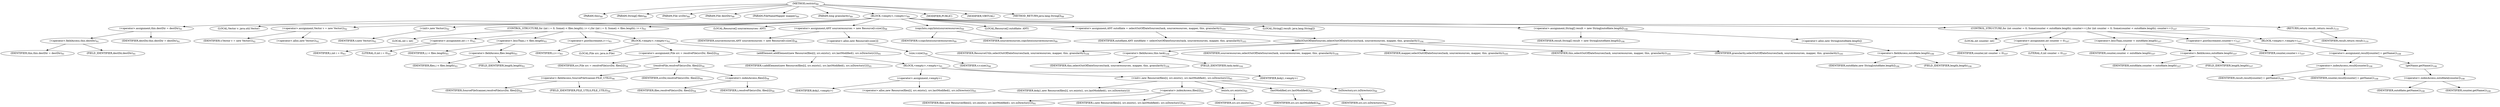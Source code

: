 digraph "restrict" {  
"71" [label = <(METHOD,restrict)<SUB>88</SUB>> ]
"8" [label = <(PARAM,this)<SUB>88</SUB>> ]
"72" [label = <(PARAM,String[] files)<SUB>88</SUB>> ]
"73" [label = <(PARAM,File srcDir)<SUB>88</SUB>> ]
"74" [label = <(PARAM,File destDir)<SUB>88</SUB>> ]
"75" [label = <(PARAM,FileNameMapper mapper)<SUB>89</SUB>> ]
"76" [label = <(PARAM,long granularity)<SUB>89</SUB>> ]
"77" [label = <(BLOCK,&lt;empty&gt;,&lt;empty&gt;)<SUB>89</SUB>> ]
"78" [label = <(&lt;operator&gt;.assignment,this.destDir = destDir)<SUB>91</SUB>> ]
"79" [label = <(&lt;operator&gt;.fieldAccess,this.destDir)<SUB>91</SUB>> ]
"7" [label = <(IDENTIFIER,this,this.destDir = destDir)<SUB>91</SUB>> ]
"80" [label = <(FIELD_IDENTIFIER,destDir,destDir)<SUB>91</SUB>> ]
"81" [label = <(IDENTIFIER,destDir,this.destDir = destDir)<SUB>91</SUB>> ]
"10" [label = <(LOCAL,Vector v: java.util.Vector)> ]
"82" [label = <(&lt;operator&gt;.assignment,Vector v = new Vector())<SUB>92</SUB>> ]
"83" [label = <(IDENTIFIER,v,Vector v = new Vector())<SUB>92</SUB>> ]
"84" [label = <(&lt;operator&gt;.alloc,new Vector())<SUB>92</SUB>> ]
"85" [label = <(&lt;init&gt;,new Vector())<SUB>92</SUB>> ]
"9" [label = <(IDENTIFIER,v,new Vector())<SUB>92</SUB>> ]
"86" [label = <(CONTROL_STRUCTURE,for (int i = 0; Some(i &lt; files.length); i++),for (int i = 0; Some(i &lt; files.length); i++))<SUB>93</SUB>> ]
"87" [label = <(LOCAL,int i: int)> ]
"88" [label = <(&lt;operator&gt;.assignment,int i = 0)<SUB>93</SUB>> ]
"89" [label = <(IDENTIFIER,i,int i = 0)<SUB>93</SUB>> ]
"90" [label = <(LITERAL,0,int i = 0)<SUB>93</SUB>> ]
"91" [label = <(&lt;operator&gt;.lessThan,i &lt; files.length)<SUB>93</SUB>> ]
"92" [label = <(IDENTIFIER,i,i &lt; files.length)<SUB>93</SUB>> ]
"93" [label = <(&lt;operator&gt;.fieldAccess,files.length)<SUB>93</SUB>> ]
"94" [label = <(IDENTIFIER,files,i &lt; files.length)<SUB>93</SUB>> ]
"95" [label = <(FIELD_IDENTIFIER,length,length)<SUB>93</SUB>> ]
"96" [label = <(&lt;operator&gt;.postIncrement,i++)<SUB>93</SUB>> ]
"97" [label = <(IDENTIFIER,i,i++)<SUB>93</SUB>> ]
"98" [label = <(BLOCK,&lt;empty&gt;,&lt;empty&gt;)<SUB>93</SUB>> ]
"99" [label = <(LOCAL,File src: java.io.File)> ]
"100" [label = <(&lt;operator&gt;.assignment,File src = resolveFile(srcDir, files[i]))<SUB>94</SUB>> ]
"101" [label = <(IDENTIFIER,src,File src = resolveFile(srcDir, files[i]))<SUB>94</SUB>> ]
"102" [label = <(resolveFile,resolveFile(srcDir, files[i]))<SUB>94</SUB>> ]
"103" [label = <(&lt;operator&gt;.fieldAccess,SourceFileScanner.FILE_UTILS)<SUB>94</SUB>> ]
"104" [label = <(IDENTIFIER,SourceFileScanner,resolveFile(srcDir, files[i]))<SUB>94</SUB>> ]
"105" [label = <(FIELD_IDENTIFIER,FILE_UTILS,FILE_UTILS)<SUB>94</SUB>> ]
"106" [label = <(IDENTIFIER,srcDir,resolveFile(srcDir, files[i]))<SUB>94</SUB>> ]
"107" [label = <(&lt;operator&gt;.indexAccess,files[i])<SUB>94</SUB>> ]
"108" [label = <(IDENTIFIER,files,resolveFile(srcDir, files[i]))<SUB>94</SUB>> ]
"109" [label = <(IDENTIFIER,i,resolveFile(srcDir, files[i]))<SUB>94</SUB>> ]
"110" [label = <(addElement,addElement(new Resource(files[i], src.exists(), src.lastModified(), src.isDirectory())))<SUB>95</SUB>> ]
"111" [label = <(IDENTIFIER,v,addElement(new Resource(files[i], src.exists(), src.lastModified(), src.isDirectory())))<SUB>95</SUB>> ]
"112" [label = <(BLOCK,&lt;empty&gt;,&lt;empty&gt;)<SUB>95</SUB>> ]
"113" [label = <(&lt;operator&gt;.assignment,&lt;empty&gt;)> ]
"114" [label = <(IDENTIFIER,$obj1,&lt;empty&gt;)> ]
"115" [label = <(&lt;operator&gt;.alloc,new Resource(files[i], src.exists(), src.lastModified(), src.isDirectory()))<SUB>95</SUB>> ]
"116" [label = <(&lt;init&gt;,new Resource(files[i], src.exists(), src.lastModified(), src.isDirectory()))<SUB>95</SUB>> ]
"117" [label = <(IDENTIFIER,$obj1,new Resource(files[i], src.exists(), src.lastModified(), src.isDirectory()))> ]
"118" [label = <(&lt;operator&gt;.indexAccess,files[i])<SUB>95</SUB>> ]
"119" [label = <(IDENTIFIER,files,new Resource(files[i], src.exists(), src.lastModified(), src.isDirectory()))<SUB>95</SUB>> ]
"120" [label = <(IDENTIFIER,i,new Resource(files[i], src.exists(), src.lastModified(), src.isDirectory()))<SUB>95</SUB>> ]
"121" [label = <(exists,src.exists())<SUB>95</SUB>> ]
"122" [label = <(IDENTIFIER,src,src.exists())<SUB>95</SUB>> ]
"123" [label = <(lastModified,src.lastModified())<SUB>96</SUB>> ]
"124" [label = <(IDENTIFIER,src,src.lastModified())<SUB>96</SUB>> ]
"125" [label = <(isDirectory,src.isDirectory())<SUB>96</SUB>> ]
"126" [label = <(IDENTIFIER,src,src.isDirectory())<SUB>96</SUB>> ]
"127" [label = <(IDENTIFIER,$obj1,&lt;empty&gt;)> ]
"128" [label = <(LOCAL,Resource[] sourceresources: ANY)> ]
"129" [label = <(&lt;operator&gt;.assignment,ANY sourceresources = new Resource[v.size()])<SUB>98</SUB>> ]
"130" [label = <(IDENTIFIER,sourceresources,ANY sourceresources = new Resource[v.size()])<SUB>98</SUB>> ]
"131" [label = <(&lt;operator&gt;.alloc,new Resource[v.size()])> ]
"132" [label = <(size,v.size())<SUB>98</SUB>> ]
"133" [label = <(IDENTIFIER,v,v.size())<SUB>98</SUB>> ]
"134" [label = <(copyInto,copyInto(sourceresources))<SUB>99</SUB>> ]
"135" [label = <(IDENTIFIER,v,copyInto(sourceresources))<SUB>99</SUB>> ]
"136" [label = <(IDENTIFIER,sourceresources,copyInto(sourceresources))<SUB>99</SUB>> ]
"137" [label = <(LOCAL,Resource[] outofdate: ANY)> ]
"138" [label = <(&lt;operator&gt;.assignment,ANY outofdate = selectOutOfDateSources(task, sourceresources, mapper, this, granularity))<SUB>103</SUB>> ]
"139" [label = <(IDENTIFIER,outofdate,ANY outofdate = selectOutOfDateSources(task, sourceresources, mapper, this, granularity))<SUB>103</SUB>> ]
"140" [label = <(selectOutOfDateSources,selectOutOfDateSources(task, sourceresources, mapper, this, granularity))<SUB>104</SUB>> ]
"141" [label = <(IDENTIFIER,ResourceUtils,selectOutOfDateSources(task, sourceresources, mapper, this, granularity))<SUB>104</SUB>> ]
"142" [label = <(&lt;operator&gt;.fieldAccess,this.task)<SUB>104</SUB>> ]
"143" [label = <(IDENTIFIER,this,selectOutOfDateSources(task, sourceresources, mapper, this, granularity))<SUB>104</SUB>> ]
"144" [label = <(FIELD_IDENTIFIER,task,task)<SUB>104</SUB>> ]
"145" [label = <(IDENTIFIER,sourceresources,selectOutOfDateSources(task, sourceresources, mapper, this, granularity))<SUB>104</SUB>> ]
"146" [label = <(IDENTIFIER,mapper,selectOutOfDateSources(task, sourceresources, mapper, this, granularity))<SUB>105</SUB>> ]
"11" [label = <(IDENTIFIER,this,selectOutOfDateSources(task, sourceresources, mapper, this, granularity))<SUB>105</SUB>> ]
"147" [label = <(IDENTIFIER,granularity,selectOutOfDateSources(task, sourceresources, mapper, this, granularity))<SUB>105</SUB>> ]
"148" [label = <(LOCAL,String[] result: java.lang.String[])> ]
"149" [label = <(&lt;operator&gt;.assignment,String[] result = new String[outofdate.length])<SUB>106</SUB>> ]
"150" [label = <(IDENTIFIER,result,String[] result = new String[outofdate.length])<SUB>106</SUB>> ]
"151" [label = <(&lt;operator&gt;.alloc,new String[outofdate.length])> ]
"152" [label = <(&lt;operator&gt;.fieldAccess,outofdate.length)<SUB>106</SUB>> ]
"153" [label = <(IDENTIFIER,outofdate,new String[outofdate.length])<SUB>106</SUB>> ]
"154" [label = <(FIELD_IDENTIFIER,length,length)<SUB>106</SUB>> ]
"155" [label = <(CONTROL_STRUCTURE,for (int counter = 0; Some(counter &lt; outofdate.length); counter++),for (int counter = 0; Some(counter &lt; outofdate.length); counter++))<SUB>107</SUB>> ]
"156" [label = <(LOCAL,int counter: int)> ]
"157" [label = <(&lt;operator&gt;.assignment,int counter = 0)<SUB>107</SUB>> ]
"158" [label = <(IDENTIFIER,counter,int counter = 0)<SUB>107</SUB>> ]
"159" [label = <(LITERAL,0,int counter = 0)<SUB>107</SUB>> ]
"160" [label = <(&lt;operator&gt;.lessThan,counter &lt; outofdate.length)<SUB>107</SUB>> ]
"161" [label = <(IDENTIFIER,counter,counter &lt; outofdate.length)<SUB>107</SUB>> ]
"162" [label = <(&lt;operator&gt;.fieldAccess,outofdate.length)<SUB>107</SUB>> ]
"163" [label = <(IDENTIFIER,outofdate,counter &lt; outofdate.length)<SUB>107</SUB>> ]
"164" [label = <(FIELD_IDENTIFIER,length,length)<SUB>107</SUB>> ]
"165" [label = <(&lt;operator&gt;.postIncrement,counter++)<SUB>107</SUB>> ]
"166" [label = <(IDENTIFIER,counter,counter++)<SUB>107</SUB>> ]
"167" [label = <(BLOCK,&lt;empty&gt;,&lt;empty&gt;)<SUB>107</SUB>> ]
"168" [label = <(&lt;operator&gt;.assignment,result[counter] = getName())<SUB>108</SUB>> ]
"169" [label = <(&lt;operator&gt;.indexAccess,result[counter])<SUB>108</SUB>> ]
"170" [label = <(IDENTIFIER,result,result[counter] = getName())<SUB>108</SUB>> ]
"171" [label = <(IDENTIFIER,counter,result[counter] = getName())<SUB>108</SUB>> ]
"172" [label = <(getName,getName())<SUB>108</SUB>> ]
"173" [label = <(&lt;operator&gt;.indexAccess,outofdate[counter])<SUB>108</SUB>> ]
"174" [label = <(IDENTIFIER,outofdate,getName())<SUB>108</SUB>> ]
"175" [label = <(IDENTIFIER,counter,getName())<SUB>108</SUB>> ]
"176" [label = <(RETURN,return result;,return result;)<SUB>110</SUB>> ]
"177" [label = <(IDENTIFIER,result,return result;)<SUB>110</SUB>> ]
"178" [label = <(MODIFIER,PUBLIC)> ]
"179" [label = <(MODIFIER,VIRTUAL)> ]
"180" [label = <(METHOD_RETURN,java.lang.String[])<SUB>88</SUB>> ]
  "71" -> "8" 
  "71" -> "72" 
  "71" -> "73" 
  "71" -> "74" 
  "71" -> "75" 
  "71" -> "76" 
  "71" -> "77" 
  "71" -> "178" 
  "71" -> "179" 
  "71" -> "180" 
  "77" -> "78" 
  "77" -> "10" 
  "77" -> "82" 
  "77" -> "85" 
  "77" -> "86" 
  "77" -> "128" 
  "77" -> "129" 
  "77" -> "134" 
  "77" -> "137" 
  "77" -> "138" 
  "77" -> "148" 
  "77" -> "149" 
  "77" -> "155" 
  "77" -> "176" 
  "78" -> "79" 
  "78" -> "81" 
  "79" -> "7" 
  "79" -> "80" 
  "82" -> "83" 
  "82" -> "84" 
  "85" -> "9" 
  "86" -> "87" 
  "86" -> "88" 
  "86" -> "91" 
  "86" -> "96" 
  "86" -> "98" 
  "88" -> "89" 
  "88" -> "90" 
  "91" -> "92" 
  "91" -> "93" 
  "93" -> "94" 
  "93" -> "95" 
  "96" -> "97" 
  "98" -> "99" 
  "98" -> "100" 
  "98" -> "110" 
  "100" -> "101" 
  "100" -> "102" 
  "102" -> "103" 
  "102" -> "106" 
  "102" -> "107" 
  "103" -> "104" 
  "103" -> "105" 
  "107" -> "108" 
  "107" -> "109" 
  "110" -> "111" 
  "110" -> "112" 
  "112" -> "113" 
  "112" -> "116" 
  "112" -> "127" 
  "113" -> "114" 
  "113" -> "115" 
  "116" -> "117" 
  "116" -> "118" 
  "116" -> "121" 
  "116" -> "123" 
  "116" -> "125" 
  "118" -> "119" 
  "118" -> "120" 
  "121" -> "122" 
  "123" -> "124" 
  "125" -> "126" 
  "129" -> "130" 
  "129" -> "131" 
  "131" -> "132" 
  "132" -> "133" 
  "134" -> "135" 
  "134" -> "136" 
  "138" -> "139" 
  "138" -> "140" 
  "140" -> "141" 
  "140" -> "142" 
  "140" -> "145" 
  "140" -> "146" 
  "140" -> "11" 
  "140" -> "147" 
  "142" -> "143" 
  "142" -> "144" 
  "149" -> "150" 
  "149" -> "151" 
  "151" -> "152" 
  "152" -> "153" 
  "152" -> "154" 
  "155" -> "156" 
  "155" -> "157" 
  "155" -> "160" 
  "155" -> "165" 
  "155" -> "167" 
  "157" -> "158" 
  "157" -> "159" 
  "160" -> "161" 
  "160" -> "162" 
  "162" -> "163" 
  "162" -> "164" 
  "165" -> "166" 
  "167" -> "168" 
  "168" -> "169" 
  "168" -> "172" 
  "169" -> "170" 
  "169" -> "171" 
  "172" -> "173" 
  "173" -> "174" 
  "173" -> "175" 
  "176" -> "177" 
}
